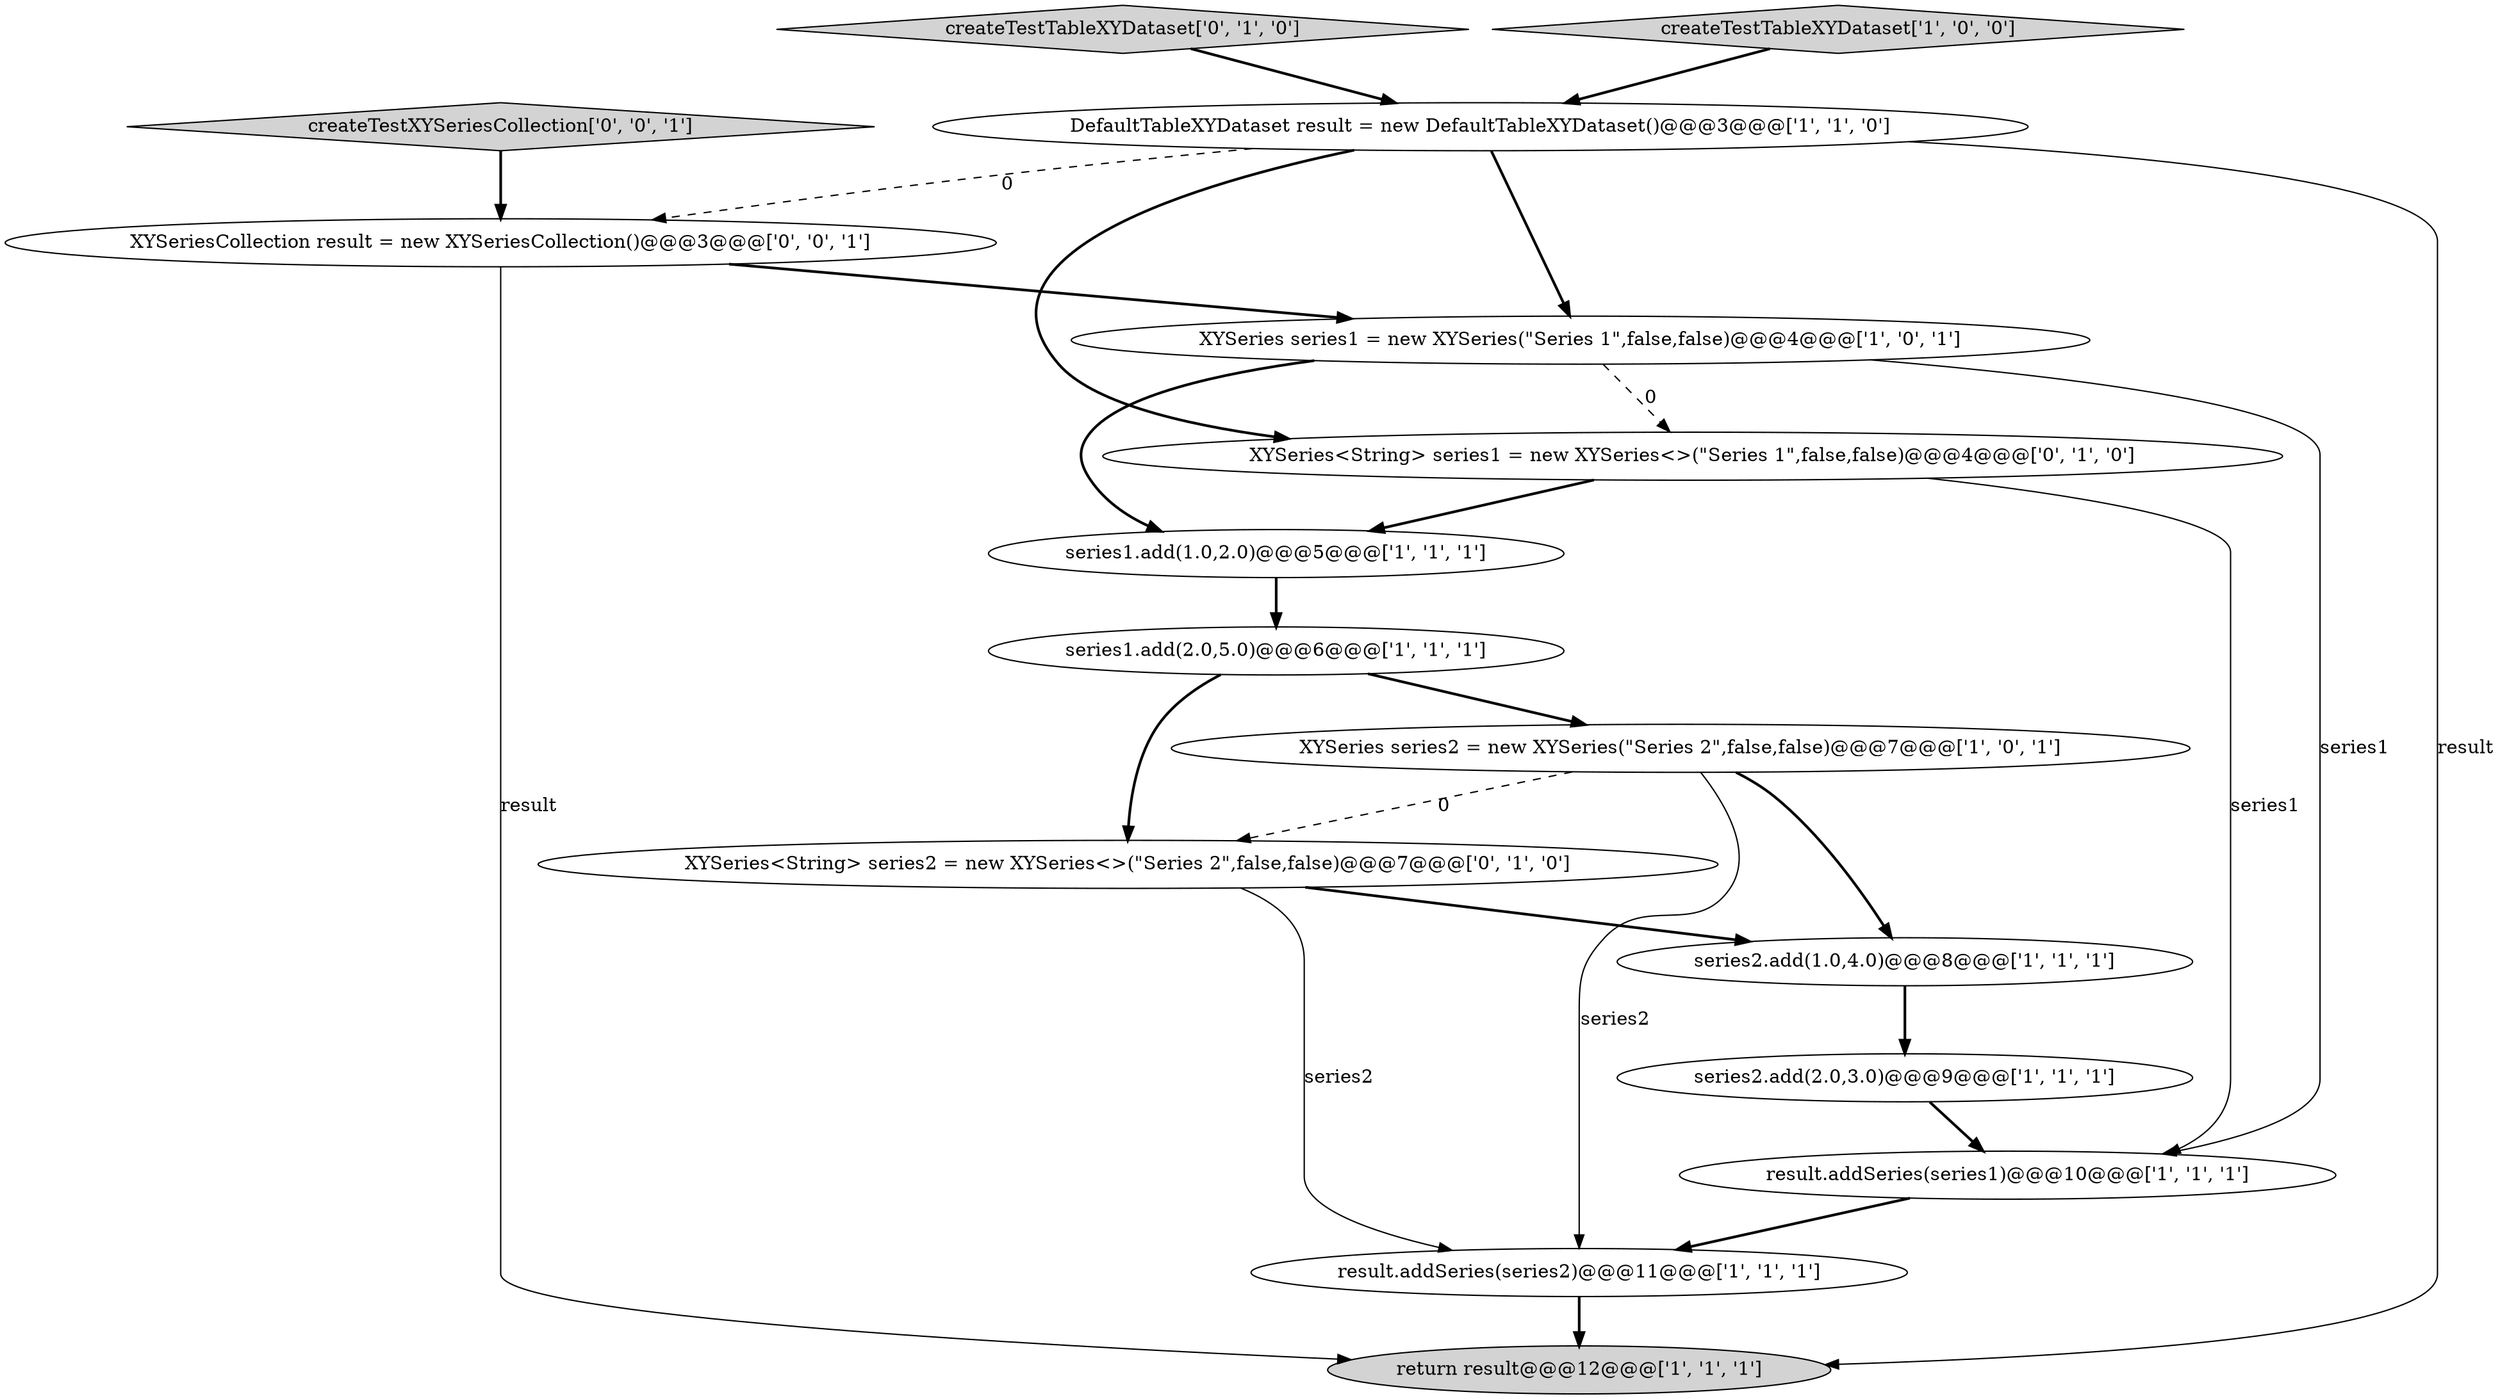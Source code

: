 digraph {
11 [style = filled, label = "createTestTableXYDataset['0', '1', '0']", fillcolor = lightgray, shape = diamond image = "AAA0AAABBB2BBB"];
14 [style = filled, label = "createTestXYSeriesCollection['0', '0', '1']", fillcolor = lightgray, shape = diamond image = "AAA0AAABBB3BBB"];
8 [style = filled, label = "XYSeries series1 = new XYSeries(\"Series 1\",false,false)@@@4@@@['1', '0', '1']", fillcolor = white, shape = ellipse image = "AAA0AAABBB1BBB"];
4 [style = filled, label = "XYSeries series2 = new XYSeries(\"Series 2\",false,false)@@@7@@@['1', '0', '1']", fillcolor = white, shape = ellipse image = "AAA0AAABBB1BBB"];
13 [style = filled, label = "XYSeries<String> series1 = new XYSeries<>(\"Series 1\",false,false)@@@4@@@['0', '1', '0']", fillcolor = white, shape = ellipse image = "AAA1AAABBB2BBB"];
3 [style = filled, label = "series1.add(1.0,2.0)@@@5@@@['1', '1', '1']", fillcolor = white, shape = ellipse image = "AAA0AAABBB1BBB"];
6 [style = filled, label = "series2.add(1.0,4.0)@@@8@@@['1', '1', '1']", fillcolor = white, shape = ellipse image = "AAA0AAABBB1BBB"];
0 [style = filled, label = "result.addSeries(series1)@@@10@@@['1', '1', '1']", fillcolor = white, shape = ellipse image = "AAA0AAABBB1BBB"];
9 [style = filled, label = "DefaultTableXYDataset result = new DefaultTableXYDataset()@@@3@@@['1', '1', '0']", fillcolor = white, shape = ellipse image = "AAA0AAABBB1BBB"];
10 [style = filled, label = "createTestTableXYDataset['1', '0', '0']", fillcolor = lightgray, shape = diamond image = "AAA0AAABBB1BBB"];
15 [style = filled, label = "XYSeriesCollection result = new XYSeriesCollection()@@@3@@@['0', '0', '1']", fillcolor = white, shape = ellipse image = "AAA0AAABBB3BBB"];
5 [style = filled, label = "series1.add(2.0,5.0)@@@6@@@['1', '1', '1']", fillcolor = white, shape = ellipse image = "AAA0AAABBB1BBB"];
7 [style = filled, label = "series2.add(2.0,3.0)@@@9@@@['1', '1', '1']", fillcolor = white, shape = ellipse image = "AAA0AAABBB1BBB"];
2 [style = filled, label = "result.addSeries(series2)@@@11@@@['1', '1', '1']", fillcolor = white, shape = ellipse image = "AAA0AAABBB1BBB"];
1 [style = filled, label = "return result@@@12@@@['1', '1', '1']", fillcolor = lightgray, shape = ellipse image = "AAA0AAABBB1BBB"];
12 [style = filled, label = "XYSeries<String> series2 = new XYSeries<>(\"Series 2\",false,false)@@@7@@@['0', '1', '0']", fillcolor = white, shape = ellipse image = "AAA1AAABBB2BBB"];
4->6 [style = bold, label=""];
4->12 [style = dashed, label="0"];
10->9 [style = bold, label=""];
9->1 [style = solid, label="result"];
12->2 [style = solid, label="series2"];
9->13 [style = bold, label=""];
8->13 [style = dashed, label="0"];
11->9 [style = bold, label=""];
13->0 [style = solid, label="series1"];
3->5 [style = bold, label=""];
5->4 [style = bold, label=""];
8->3 [style = bold, label=""];
9->15 [style = dashed, label="0"];
7->0 [style = bold, label=""];
2->1 [style = bold, label=""];
13->3 [style = bold, label=""];
4->2 [style = solid, label="series2"];
5->12 [style = bold, label=""];
9->8 [style = bold, label=""];
6->7 [style = bold, label=""];
0->2 [style = bold, label=""];
15->8 [style = bold, label=""];
14->15 [style = bold, label=""];
15->1 [style = solid, label="result"];
8->0 [style = solid, label="series1"];
12->6 [style = bold, label=""];
}
